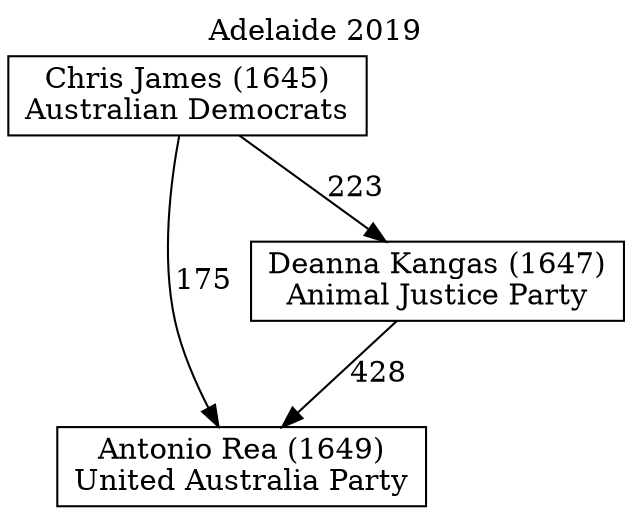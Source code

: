 // House preference flow
digraph "Antonio Rea (1649)_Adelaide_2019" {
	graph [label="Adelaide 2019" labelloc=t mclimit=10]
	node [shape=box]
	"Antonio Rea (1649)" [label="Antonio Rea (1649)
United Australia Party"]
	"Deanna Kangas (1647)" [label="Deanna Kangas (1647)
Animal Justice Party"]
	"Chris James (1645)" [label="Chris James (1645)
Australian Democrats"]
	"Deanna Kangas (1647)" -> "Antonio Rea (1649)" [label=428]
	"Chris James (1645)" -> "Deanna Kangas (1647)" [label=223]
	"Chris James (1645)" -> "Antonio Rea (1649)" [label=175]
}
